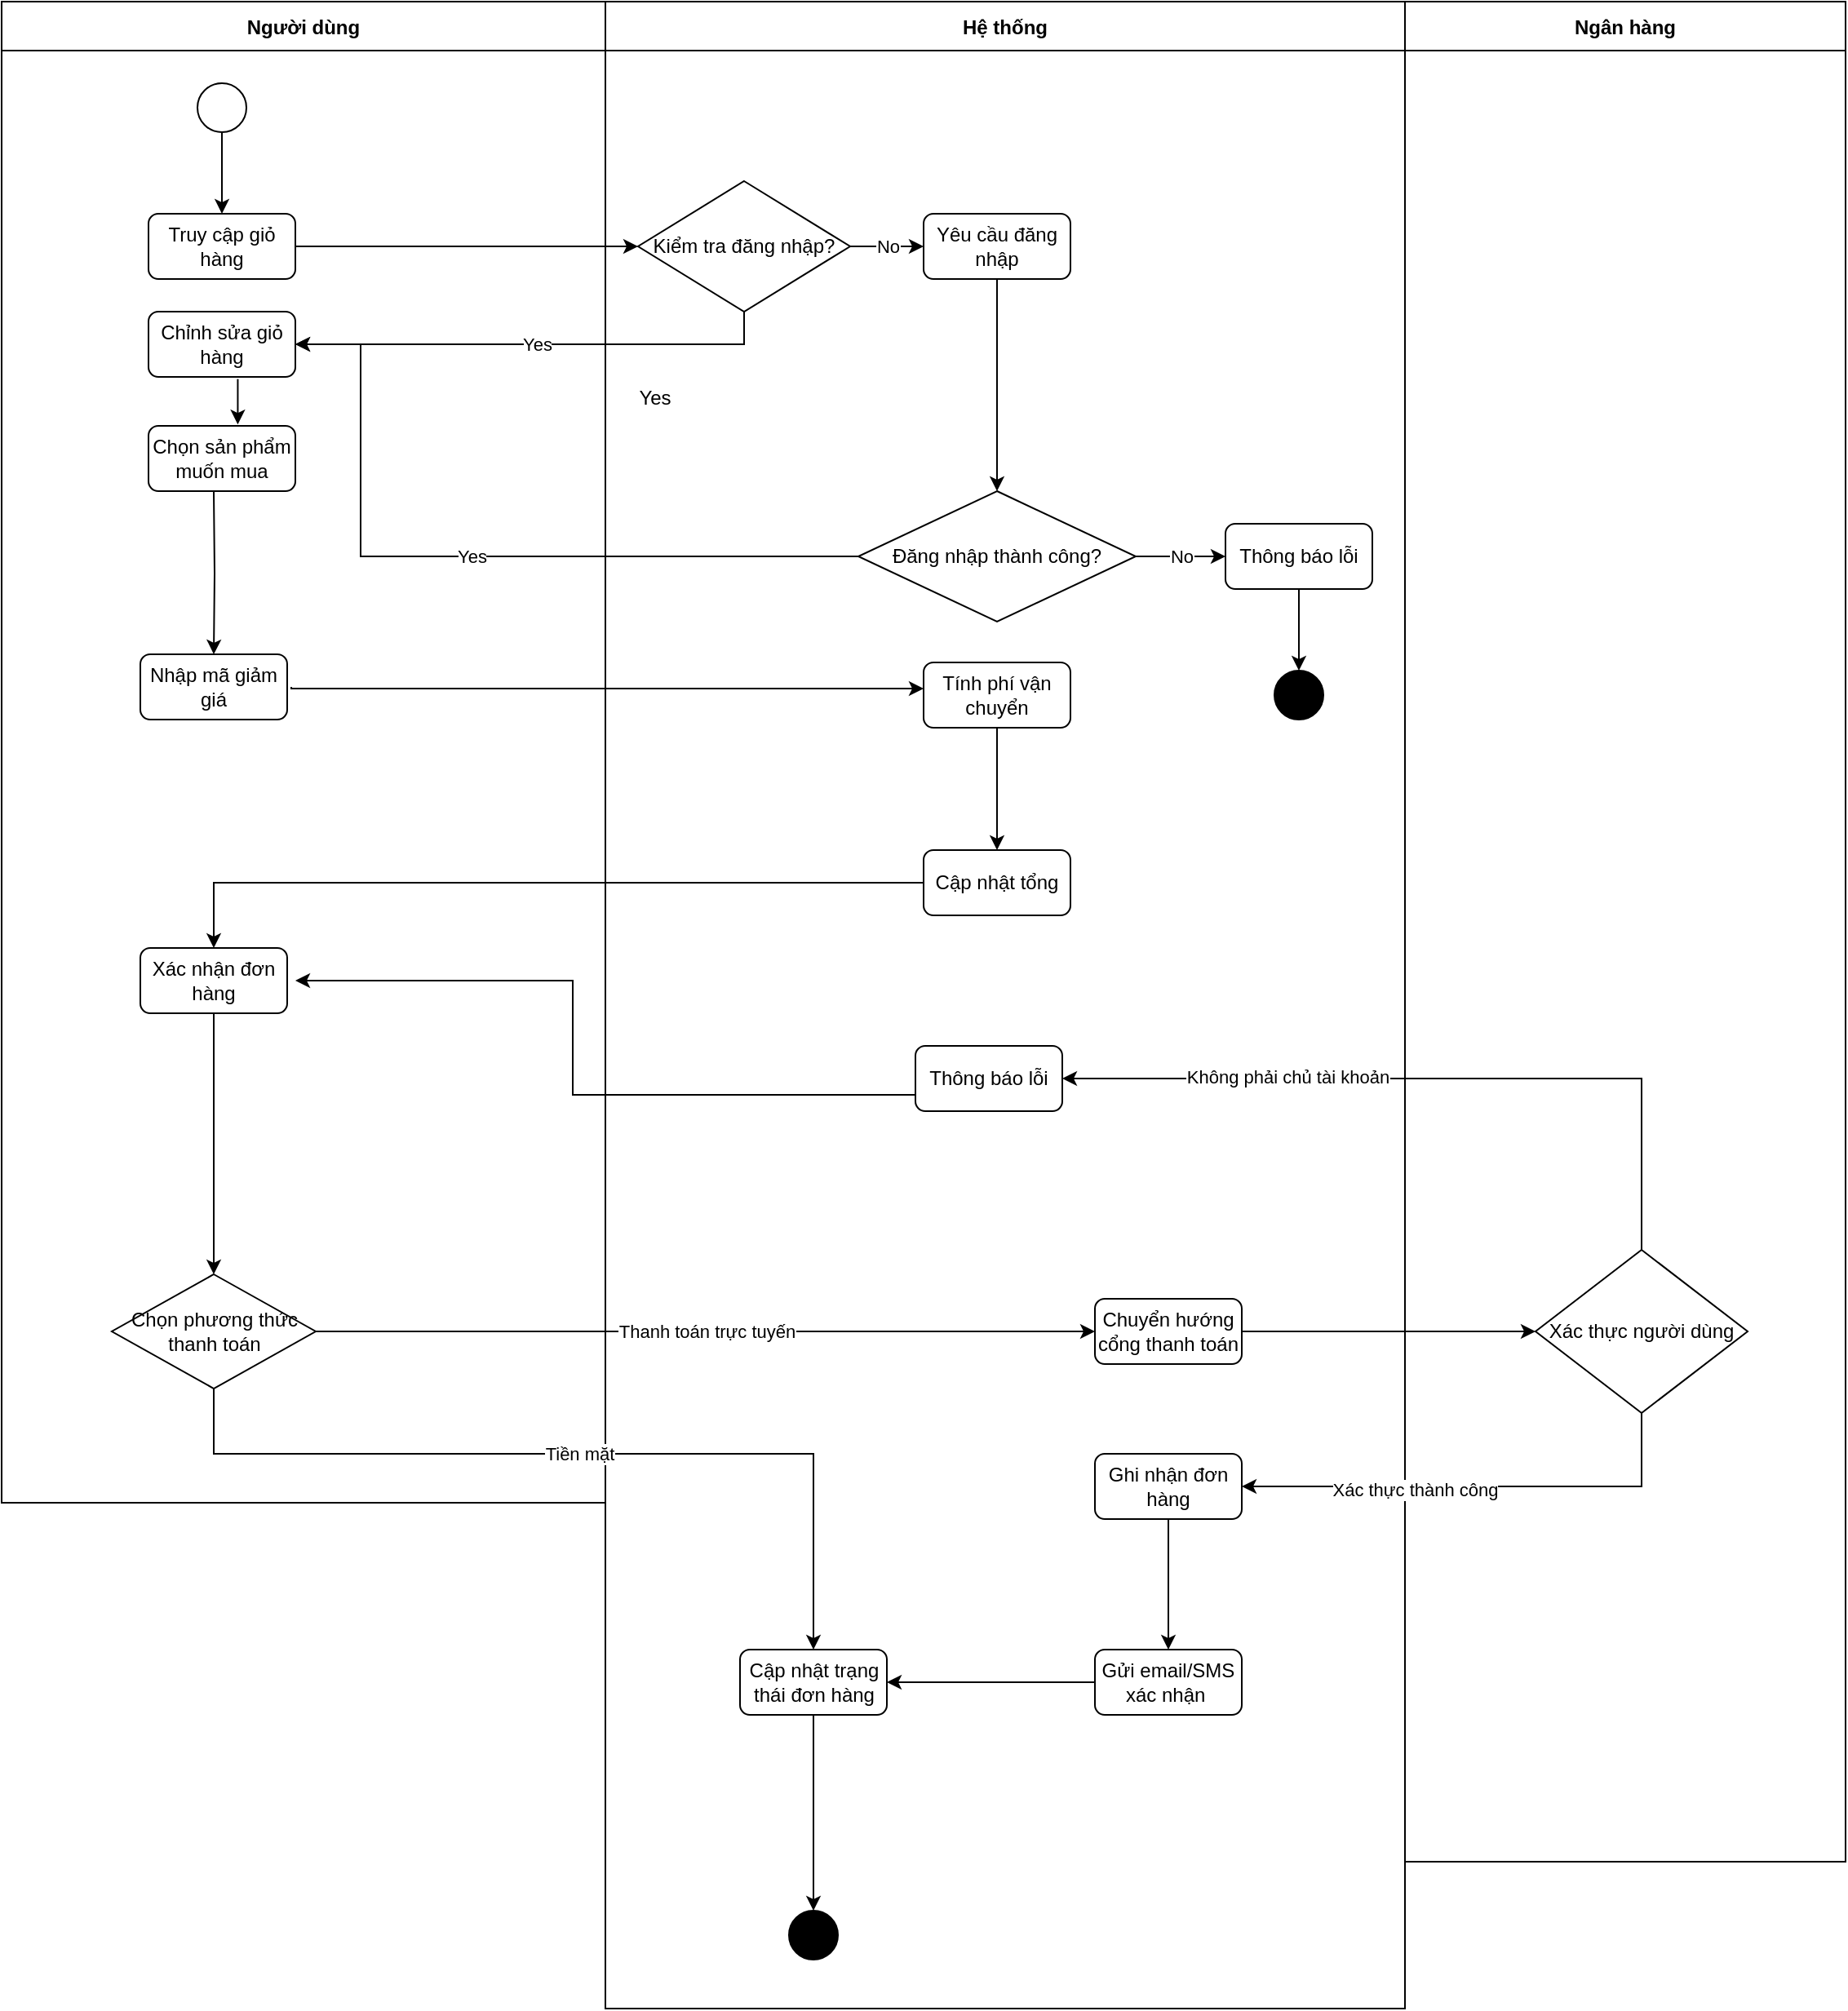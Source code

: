 <mxfile>
    <diagram id="9e7BRUzjvNmEs0wVggqz" name="Activity Diagram">
        <mxGraphModel dx="3063" dy="1609" grid="1" gridSize="10" guides="1" tooltips="1" connect="1" arrows="1" fold="1" page="1" pageScale="1" pageWidth="850" pageHeight="1100" math="0" shadow="0">
            <root>
                <mxCell id="0"/>
                <mxCell id="1" parent="0"/>
                <mxCell id="2" value="Người dùng" style="swimlane;startSize=30;" parent="1" vertex="1">
                    <mxGeometry x="110" y="50" width="370" height="920" as="geometry"/>
                </mxCell>
                <mxCell id="3" value="" style="ellipse;whiteSpace=wrap;html=1;aspect=fixed;" parent="2" vertex="1">
                    <mxGeometry x="120" y="50" width="30" height="30" as="geometry"/>
                </mxCell>
                <mxCell id="4" value="Truy cập giỏ hàng" style="rounded=1;whiteSpace=wrap;html=1;" parent="2" vertex="1">
                    <mxGeometry x="90" y="130" width="90" height="40" as="geometry"/>
                </mxCell>
                <mxCell id="5" value="Chỉnh sửa giỏ hàng" style="rounded=1;whiteSpace=wrap;html=1;" parent="2" vertex="1">
                    <mxGeometry x="90" y="190" width="90" height="40" as="geometry"/>
                </mxCell>
                <mxCell id="7" value="Nhập mã giảm giá" style="rounded=1;whiteSpace=wrap;html=1;" parent="2" vertex="1">
                    <mxGeometry x="85" y="400" width="90" height="40" as="geometry"/>
                </mxCell>
                <mxCell id="11" value="Xác nhận đơn hàng" style="rounded=1;whiteSpace=wrap;html=1;" parent="2" vertex="1">
                    <mxGeometry x="85" y="580" width="90" height="40" as="geometry"/>
                </mxCell>
                <mxCell id="71" value="Chọn sản phẩm muốn mua" style="rounded=1;whiteSpace=wrap;html=1;" parent="2" vertex="1">
                    <mxGeometry x="90" y="260" width="90" height="40" as="geometry"/>
                </mxCell>
                <mxCell id="72" style="edgeStyle=orthogonalEdgeStyle;rounded=0;html=1;jettySize=auto;orthogonalLoop=1;entryX=0.5;entryY=0;entryDx=0;entryDy=0;" parent="2" target="7" edge="1">
                    <mxGeometry relative="1" as="geometry">
                        <mxPoint x="130" y="300" as="sourcePoint"/>
                        <mxPoint x="130" y="370" as="targetPoint"/>
                        <Array as="points"/>
                    </mxGeometry>
                </mxCell>
                <mxCell id="78" style="edgeStyle=orthogonalEdgeStyle;rounded=0;html=1;jettySize=auto;orthogonalLoop=1;entryX=0.608;entryY=-0.022;entryDx=0;entryDy=0;entryPerimeter=0;exitX=0.608;exitY=1.033;exitDx=0;exitDy=0;exitPerimeter=0;" parent="2" source="5" target="71" edge="1">
                    <mxGeometry relative="1" as="geometry">
                        <mxPoint x="160" y="240" as="sourcePoint"/>
                        <mxPoint x="400" y="160" as="targetPoint"/>
                    </mxGeometry>
                </mxCell>
                <mxCell id="24" value="Chọn phương thức thanh toán" style="rhombus;whiteSpace=wrap;html=1;" parent="2" vertex="1">
                    <mxGeometry x="67.5" y="780" width="125" height="70" as="geometry"/>
                </mxCell>
                <mxCell id="188" style="edgeStyle=orthogonalEdgeStyle;rounded=0;html=1;jettySize=auto;orthogonalLoop=1;entryX=0.5;entryY=0;entryDx=0;entryDy=0;exitX=0.5;exitY=1;exitDx=0;exitDy=0;" edge="1" parent="2" source="11" target="24">
                    <mxGeometry relative="1" as="geometry">
                        <mxPoint x="130" y="630" as="sourcePoint"/>
                        <mxPoint x="163" y="590" as="targetPoint"/>
                    </mxGeometry>
                </mxCell>
                <mxCell id="33" style="edgeStyle=orthogonalEdgeStyle;rounded=0;html=1;jettySize=auto;orthogonalLoop=1;" parent="1" source="3" target="4" edge="1">
                    <mxGeometry relative="1" as="geometry"/>
                </mxCell>
                <mxCell id="34" style="edgeStyle=orthogonalEdgeStyle;rounded=0;html=1;jettySize=auto;orthogonalLoop=1;" parent="1" source="4" target="13" edge="1">
                    <mxGeometry relative="1" as="geometry"/>
                </mxCell>
                <mxCell id="36" value="&lt;span style=&quot;color: rgb(0, 0, 0);&quot;&gt;Yes&lt;/span&gt;" style="edgeStyle=orthogonalEdgeStyle;rounded=0;html=1;jettySize=auto;orthogonalLoop=1;entryX=1;entryY=0.5;entryDx=0;entryDy=0;" parent="1" source="13" target="5" edge="1">
                    <mxGeometry relative="1" as="geometry">
                        <Array as="points">
                            <mxPoint x="565" y="260"/>
                        </Array>
                    </mxGeometry>
                </mxCell>
                <mxCell id="38" value="Yes" style="edgeStyle=orthogonalEdgeStyle;rounded=0;html=1;jettySize=auto;orthogonalLoop=1;exitX=0;exitY=0.5;exitDx=0;exitDy=0;" parent="1" source="15" target="5" edge="1">
                    <mxGeometry relative="1" as="geometry">
                        <Array as="points">
                            <mxPoint x="330" y="390"/>
                            <mxPoint x="330" y="260"/>
                        </Array>
                    </mxGeometry>
                </mxCell>
                <mxCell id="70" style="edgeStyle=orthogonalEdgeStyle;rounded=0;html=1;jettySize=auto;orthogonalLoop=1;exitX=0;exitY=0.5;exitDx=0;exitDy=0;" parent="1" source="69" edge="1">
                    <mxGeometry relative="1" as="geometry">
                        <mxPoint x="790" y="1130" as="sourcePoint"/>
                        <mxPoint x="290" y="650" as="targetPoint"/>
                        <Array as="points">
                            <mxPoint x="460" y="720"/>
                            <mxPoint x="460" y="650"/>
                            <mxPoint x="290" y="650"/>
                        </Array>
                    </mxGeometry>
                </mxCell>
                <mxCell id="80" value="Yes" style="text;html=1;align=center;verticalAlign=middle;resizable=0;points=[];autosize=1;strokeColor=none;fillColor=none;" parent="1" vertex="1">
                    <mxGeometry x="490" y="278" width="40" height="30" as="geometry"/>
                </mxCell>
                <mxCell id="147" value="Ngân hàng" style="swimlane;startSize=30;" parent="1" vertex="1">
                    <mxGeometry x="970" y="50" width="270" height="1140" as="geometry"/>
                </mxCell>
                <mxCell id="164" value="Xác thực người dùng" style="rhombus;whiteSpace=wrap;html=1;" parent="147" vertex="1">
                    <mxGeometry x="80" y="765" width="130" height="100" as="geometry"/>
                </mxCell>
                <mxCell id="12" value="Hệ thống" style="swimlane;startSize=30;" parent="1" vertex="1">
                    <mxGeometry x="480" y="50" width="490" height="1230" as="geometry"/>
                </mxCell>
                <mxCell id="13" value="Kiểm tra đăng nhập?" style="rhombus;whiteSpace=wrap;html=1;" parent="12" vertex="1">
                    <mxGeometry x="20" y="110" width="130" height="80" as="geometry"/>
                </mxCell>
                <mxCell id="15" value="Đăng nhập thành công?" style="rhombus;whiteSpace=wrap;html=1;" parent="12" vertex="1">
                    <mxGeometry x="155" y="300" width="170" height="80" as="geometry"/>
                </mxCell>
                <mxCell id="16" value="Thông báo lỗi" style="rounded=1;whiteSpace=wrap;html=1;" parent="12" vertex="1">
                    <mxGeometry x="380" y="320" width="90" height="40" as="geometry"/>
                </mxCell>
                <mxCell id="17" value="" style="ellipse;whiteSpace=wrap;html=1;aspect=fixed;fillColor=#000000;" parent="12" vertex="1">
                    <mxGeometry x="410" y="410" width="30" height="30" as="geometry"/>
                </mxCell>
                <mxCell id="19" value="Cập nhật tổng" style="rounded=1;whiteSpace=wrap;html=1;" parent="12" vertex="1">
                    <mxGeometry x="195" y="520" width="90" height="40" as="geometry"/>
                </mxCell>
                <mxCell id="21" value="Tính phí vận chuyển" style="rounded=1;whiteSpace=wrap;html=1;" parent="12" vertex="1">
                    <mxGeometry x="195" y="405" width="90" height="40" as="geometry"/>
                </mxCell>
                <mxCell id="28" value="Ghi nhận đơn hàng" style="rounded=1;whiteSpace=wrap;html=1;" parent="12" vertex="1">
                    <mxGeometry x="300" y="890" width="90" height="40" as="geometry"/>
                </mxCell>
                <mxCell id="30" value="Gửi email/SMS xác nhận&amp;nbsp;" style="rounded=1;whiteSpace=wrap;html=1;" parent="12" vertex="1">
                    <mxGeometry x="300" y="1010" width="90" height="40" as="geometry"/>
                </mxCell>
                <mxCell id="31" value="Cập nhật trạng thái đơn hàng" style="rounded=1;whiteSpace=wrap;html=1;" parent="12" vertex="1">
                    <mxGeometry x="82.5" y="1010" width="90" height="40" as="geometry"/>
                </mxCell>
                <mxCell id="32" value="" style="ellipse;whiteSpace=wrap;html=1;aspect=fixed;fillColor=#000000;" parent="12" vertex="1">
                    <mxGeometry x="112.5" y="1170" width="30" height="30" as="geometry"/>
                </mxCell>
                <mxCell id="69" value="Thông báo lỗi" style="rounded=1;whiteSpace=wrap;html=1;" parent="12" vertex="1">
                    <mxGeometry x="190" y="640" width="90" height="40" as="geometry"/>
                </mxCell>
                <mxCell id="35" value="No" style="edgeStyle=orthogonalEdgeStyle;rounded=0;html=1;jettySize=auto;orthogonalLoop=1;entryX=0;entryY=0.5;entryDx=0;entryDy=0;exitX=1;exitY=0.5;exitDx=0;exitDy=0;" parent="12" source="13" target="191" edge="1">
                    <mxGeometry relative="1" as="geometry">
                        <mxPoint x="195" y="150" as="targetPoint"/>
                    </mxGeometry>
                </mxCell>
                <mxCell id="37" style="edgeStyle=orthogonalEdgeStyle;rounded=0;html=1;jettySize=auto;orthogonalLoop=1;entryX=0.5;entryY=0;entryDx=0;entryDy=0;exitX=0.5;exitY=1;exitDx=0;exitDy=0;" parent="12" source="191" target="15" edge="1">
                    <mxGeometry relative="1" as="geometry">
                        <Array as="points"/>
                        <mxPoint x="240" y="170" as="sourcePoint"/>
                    </mxGeometry>
                </mxCell>
                <mxCell id="39" value="No" style="edgeStyle=orthogonalEdgeStyle;rounded=0;html=1;jettySize=auto;orthogonalLoop=1;" parent="12" source="15" target="16" edge="1">
                    <mxGeometry relative="1" as="geometry"/>
                </mxCell>
                <mxCell id="40" style="edgeStyle=orthogonalEdgeStyle;rounded=0;html=1;jettySize=auto;orthogonalLoop=1;" parent="12" source="16" target="17" edge="1">
                    <mxGeometry relative="1" as="geometry"/>
                </mxCell>
                <mxCell id="65" style="edgeStyle=orthogonalEdgeStyle;rounded=0;html=1;jettySize=auto;orthogonalLoop=1;exitX=0;exitY=0.5;exitDx=0;exitDy=0;" parent="12" source="30" target="31" edge="1">
                    <mxGeometry relative="1" as="geometry">
                        <Array as="points">
                            <mxPoint x="230" y="1030"/>
                            <mxPoint x="230" y="1030"/>
                        </Array>
                    </mxGeometry>
                </mxCell>
                <mxCell id="66" style="edgeStyle=orthogonalEdgeStyle;rounded=0;html=1;jettySize=auto;orthogonalLoop=1;" parent="12" source="31" target="32" edge="1">
                    <mxGeometry relative="1" as="geometry"/>
                </mxCell>
                <mxCell id="178" value="Chuyển hướng cổng thanh toán" style="rounded=1;whiteSpace=wrap;html=1;" parent="12" vertex="1">
                    <mxGeometry x="300" y="795" width="90" height="40" as="geometry"/>
                </mxCell>
                <mxCell id="182" style="edgeStyle=orthogonalEdgeStyle;rounded=0;html=1;jettySize=auto;orthogonalLoop=1;exitX=0.5;exitY=1;exitDx=0;exitDy=0;entryX=0.5;entryY=0;entryDx=0;entryDy=0;" parent="12" source="28" target="30" edge="1">
                    <mxGeometry relative="1" as="geometry">
                        <mxPoint x="310" y="1010" as="sourcePoint"/>
                        <mxPoint x="225" y="1060" as="targetPoint"/>
                    </mxGeometry>
                </mxCell>
                <mxCell id="44" style="edgeStyle=orthogonalEdgeStyle;rounded=0;html=1;jettySize=auto;orthogonalLoop=1;" parent="12" edge="1">
                    <mxGeometry relative="1" as="geometry">
                        <mxPoint x="-192.5" y="420" as="sourcePoint"/>
                        <mxPoint x="195" y="421" as="targetPoint"/>
                        <Array as="points">
                            <mxPoint x="-192" y="421"/>
                            <mxPoint x="195" y="421"/>
                        </Array>
                    </mxGeometry>
                </mxCell>
                <mxCell id="190" style="edgeStyle=orthogonalEdgeStyle;rounded=0;html=1;jettySize=auto;orthogonalLoop=1;entryX=0.5;entryY=0;entryDx=0;entryDy=0;exitX=0.5;exitY=1;exitDx=0;exitDy=0;" edge="1" parent="12" source="21" target="19">
                    <mxGeometry relative="1" as="geometry">
                        <mxPoint x="-182.5" y="430" as="sourcePoint"/>
                        <mxPoint x="205" y="435" as="targetPoint"/>
                        <Array as="points">
                            <mxPoint x="240" y="470"/>
                            <mxPoint x="240" y="470"/>
                        </Array>
                    </mxGeometry>
                </mxCell>
                <mxCell id="191" value="Yêu cầu đăng nhập" style="rounded=1;whiteSpace=wrap;html=1;" vertex="1" parent="12">
                    <mxGeometry x="195" y="130" width="90" height="40" as="geometry"/>
                </mxCell>
                <mxCell id="180" value="" style="edgeStyle=orthogonalEdgeStyle;rounded=0;html=1;jettySize=auto;orthogonalLoop=1;exitX=1;exitY=0.5;exitDx=0;exitDy=0;entryX=0;entryY=0.5;entryDx=0;entryDy=0;" parent="1" source="178" target="164" edge="1">
                    <mxGeometry relative="1" as="geometry">
                        <mxPoint x="940" y="910" as="sourcePoint"/>
                        <mxPoint x="940" y="990" as="targetPoint"/>
                    </mxGeometry>
                </mxCell>
                <mxCell id="169" style="edgeStyle=orthogonalEdgeStyle;rounded=0;html=1;jettySize=auto;orthogonalLoop=1;exitX=0.5;exitY=1;exitDx=0;exitDy=0;entryX=1;entryY=0.5;entryDx=0;entryDy=0;" parent="1" source="164" target="28" edge="1">
                    <mxGeometry relative="1" as="geometry">
                        <mxPoint x="1115" y="890" as="sourcePoint"/>
                        <mxPoint x="870" y="1050" as="targetPoint"/>
                        <Array as="points">
                            <mxPoint x="1115" y="960"/>
                        </Array>
                    </mxGeometry>
                </mxCell>
                <mxCell id="173" value="Xác thực thành công" style="edgeLabel;html=1;align=center;verticalAlign=middle;resizable=0;points=[];" parent="169" vertex="1" connectable="0">
                    <mxGeometry x="0.271" y="2" relative="1" as="geometry">
                        <mxPoint as="offset"/>
                    </mxGeometry>
                </mxCell>
                <mxCell id="167" value="" style="edgeStyle=orthogonalEdgeStyle;rounded=0;html=1;jettySize=auto;orthogonalLoop=1;exitX=0.5;exitY=0;exitDx=0;exitDy=0;" parent="1" source="164" edge="1">
                    <mxGeometry relative="1" as="geometry">
                        <mxPoint x="760" y="710" as="targetPoint"/>
                        <Array as="points">
                            <mxPoint x="1115" y="710"/>
                        </Array>
                        <mxPoint x="1125" y="849.95" as="sourcePoint"/>
                    </mxGeometry>
                </mxCell>
                <mxCell id="181" value="&lt;span style=&quot;color: rgb(0, 0, 0);&quot;&gt;Không phải chủ tài khoản&lt;/span&gt;" style="edgeLabel;html=1;align=center;verticalAlign=middle;resizable=0;points=[];" parent="167" vertex="1" connectable="0">
                    <mxGeometry x="0.4" y="-1" relative="1" as="geometry">
                        <mxPoint as="offset"/>
                    </mxGeometry>
                </mxCell>
                <mxCell id="186" style="edgeStyle=orthogonalEdgeStyle;rounded=0;html=1;jettySize=auto;orthogonalLoop=1;exitX=0;exitY=0.5;exitDx=0;exitDy=0;" edge="1" parent="1" source="19">
                    <mxGeometry relative="1" as="geometry">
                        <mxPoint x="480" y="470" as="sourcePoint"/>
                        <mxPoint x="240" y="630" as="targetPoint"/>
                        <Array as="points">
                            <mxPoint x="240" y="590"/>
                            <mxPoint x="240" y="630"/>
                        </Array>
                    </mxGeometry>
                </mxCell>
                <mxCell id="58" value="Thanh toán trực tuyến" style="edgeStyle=orthogonalEdgeStyle;rounded=0;html=1;jettySize=auto;orthogonalLoop=1;entryX=0;entryY=0.5;entryDx=0;entryDy=0;exitX=1;exitY=0.5;exitDx=0;exitDy=0;" parent="1" source="24" target="178" edge="1">
                    <mxGeometry relative="1" as="geometry">
                        <mxPoint x="780" y="840" as="targetPoint"/>
                        <Array as="points"/>
                    </mxGeometry>
                </mxCell>
                <mxCell id="57" value="Tiền mặt" style="edgeStyle=orthogonalEdgeStyle;rounded=0;html=1;jettySize=auto;orthogonalLoop=1;exitX=0.5;exitY=1;exitDx=0;exitDy=0;entryX=0.5;entryY=0;entryDx=0;entryDy=0;" parent="1" source="24" target="31" edge="1">
                    <mxGeometry relative="1" as="geometry">
                        <mxPoint x="605.0" y="1030" as="targetPoint"/>
                        <Array as="points">
                            <mxPoint x="240" y="940"/>
                            <mxPoint x="608" y="940"/>
                        </Array>
                    </mxGeometry>
                </mxCell>
            </root>
        </mxGraphModel>
    </diagram>
</mxfile>